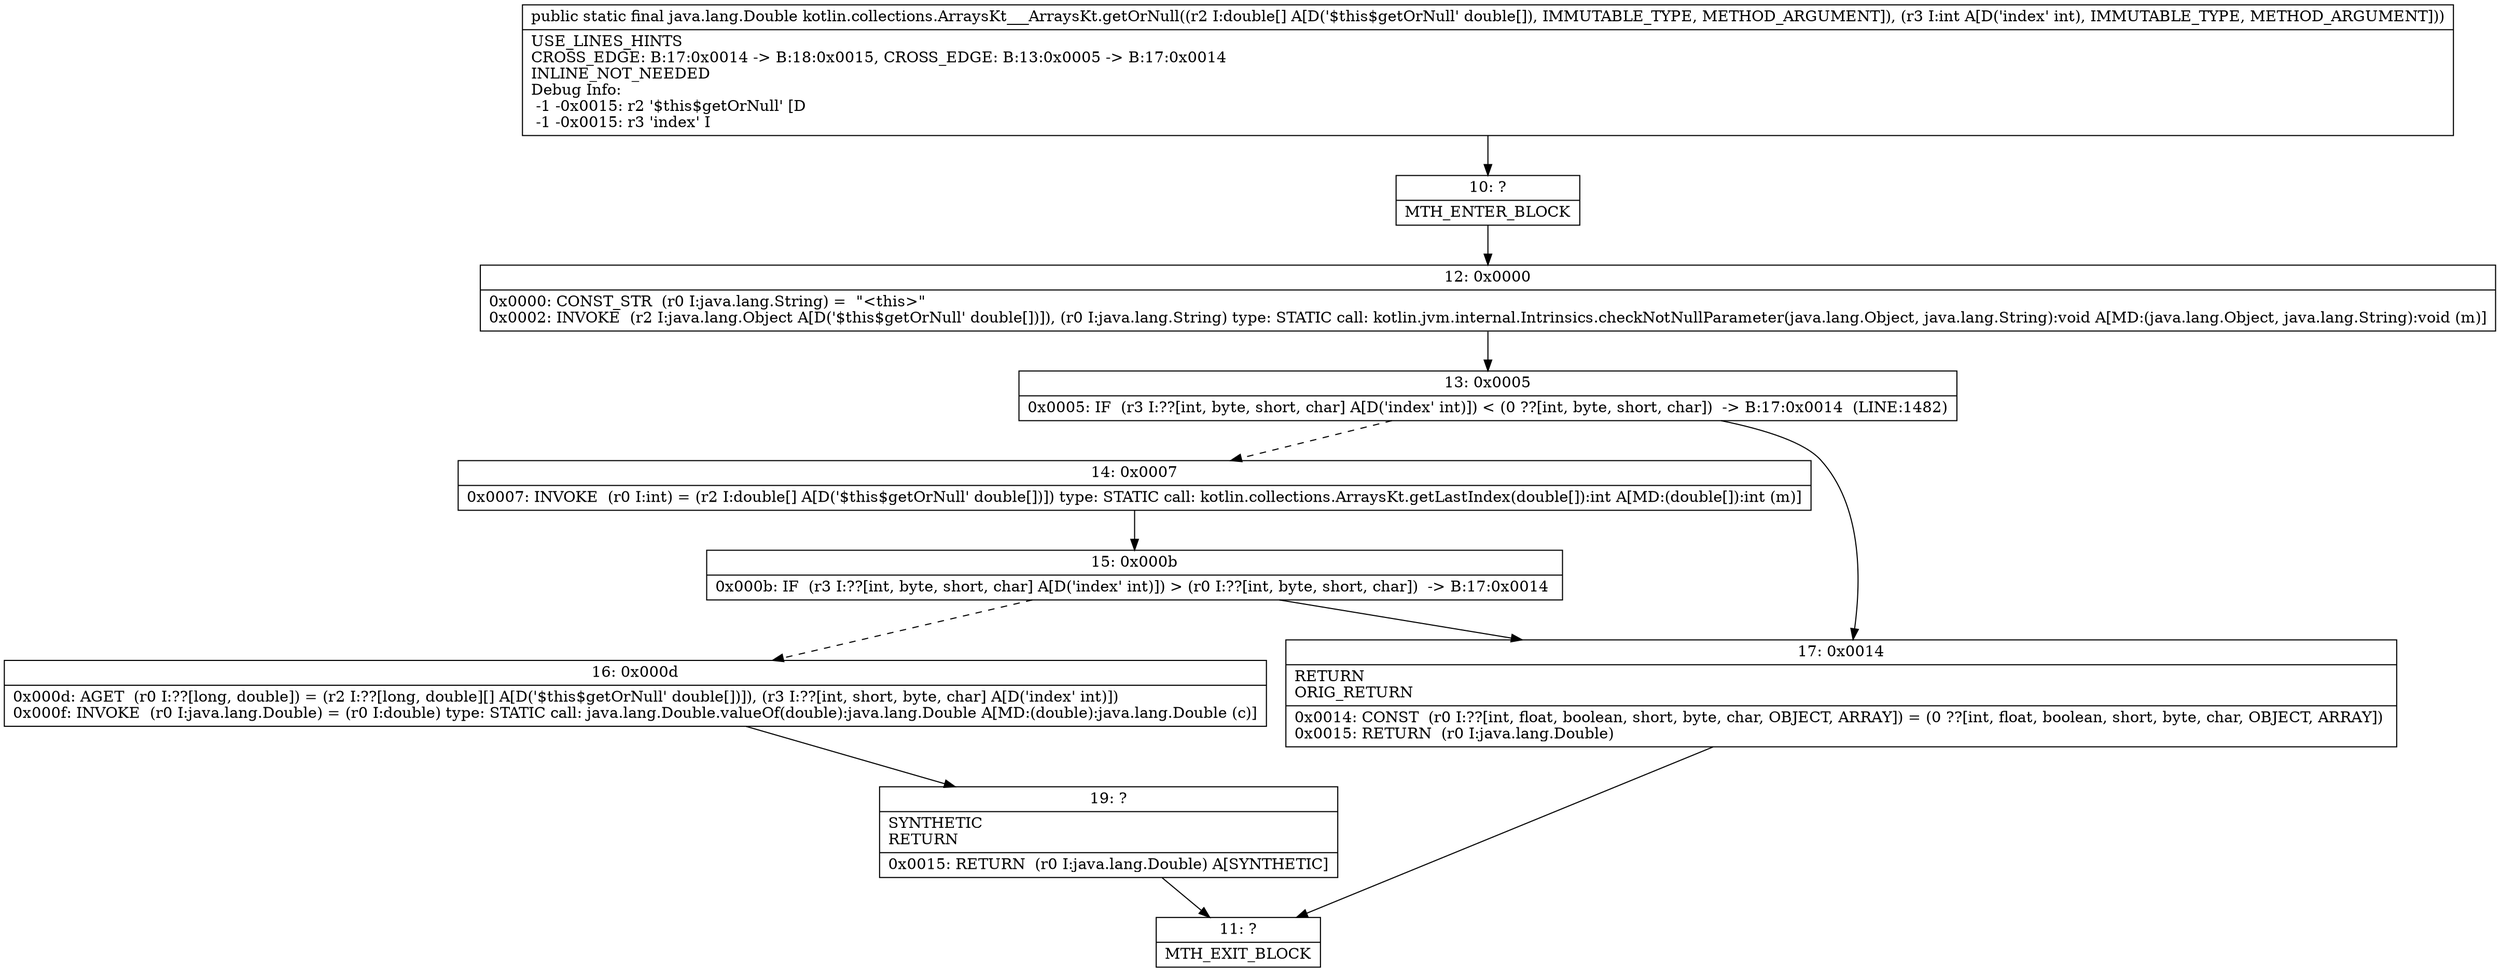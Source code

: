 digraph "CFG forkotlin.collections.ArraysKt___ArraysKt.getOrNull([DI)Ljava\/lang\/Double;" {
Node_10 [shape=record,label="{10\:\ ?|MTH_ENTER_BLOCK\l}"];
Node_12 [shape=record,label="{12\:\ 0x0000|0x0000: CONST_STR  (r0 I:java.lang.String) =  \"\<this\>\" \l0x0002: INVOKE  (r2 I:java.lang.Object A[D('$this$getOrNull' double[])]), (r0 I:java.lang.String) type: STATIC call: kotlin.jvm.internal.Intrinsics.checkNotNullParameter(java.lang.Object, java.lang.String):void A[MD:(java.lang.Object, java.lang.String):void (m)]\l}"];
Node_13 [shape=record,label="{13\:\ 0x0005|0x0005: IF  (r3 I:??[int, byte, short, char] A[D('index' int)]) \< (0 ??[int, byte, short, char])  \-\> B:17:0x0014  (LINE:1482)\l}"];
Node_14 [shape=record,label="{14\:\ 0x0007|0x0007: INVOKE  (r0 I:int) = (r2 I:double[] A[D('$this$getOrNull' double[])]) type: STATIC call: kotlin.collections.ArraysKt.getLastIndex(double[]):int A[MD:(double[]):int (m)]\l}"];
Node_15 [shape=record,label="{15\:\ 0x000b|0x000b: IF  (r3 I:??[int, byte, short, char] A[D('index' int)]) \> (r0 I:??[int, byte, short, char])  \-\> B:17:0x0014 \l}"];
Node_16 [shape=record,label="{16\:\ 0x000d|0x000d: AGET  (r0 I:??[long, double]) = (r2 I:??[long, double][] A[D('$this$getOrNull' double[])]), (r3 I:??[int, short, byte, char] A[D('index' int)]) \l0x000f: INVOKE  (r0 I:java.lang.Double) = (r0 I:double) type: STATIC call: java.lang.Double.valueOf(double):java.lang.Double A[MD:(double):java.lang.Double (c)]\l}"];
Node_19 [shape=record,label="{19\:\ ?|SYNTHETIC\lRETURN\l|0x0015: RETURN  (r0 I:java.lang.Double) A[SYNTHETIC]\l}"];
Node_11 [shape=record,label="{11\:\ ?|MTH_EXIT_BLOCK\l}"];
Node_17 [shape=record,label="{17\:\ 0x0014|RETURN\lORIG_RETURN\l|0x0014: CONST  (r0 I:??[int, float, boolean, short, byte, char, OBJECT, ARRAY]) = (0 ??[int, float, boolean, short, byte, char, OBJECT, ARRAY]) \l0x0015: RETURN  (r0 I:java.lang.Double) \l}"];
MethodNode[shape=record,label="{public static final java.lang.Double kotlin.collections.ArraysKt___ArraysKt.getOrNull((r2 I:double[] A[D('$this$getOrNull' double[]), IMMUTABLE_TYPE, METHOD_ARGUMENT]), (r3 I:int A[D('index' int), IMMUTABLE_TYPE, METHOD_ARGUMENT]))  | USE_LINES_HINTS\lCROSS_EDGE: B:17:0x0014 \-\> B:18:0x0015, CROSS_EDGE: B:13:0x0005 \-\> B:17:0x0014\lINLINE_NOT_NEEDED\lDebug Info:\l  \-1 \-0x0015: r2 '$this$getOrNull' [D\l  \-1 \-0x0015: r3 'index' I\l}"];
MethodNode -> Node_10;Node_10 -> Node_12;
Node_12 -> Node_13;
Node_13 -> Node_14[style=dashed];
Node_13 -> Node_17;
Node_14 -> Node_15;
Node_15 -> Node_16[style=dashed];
Node_15 -> Node_17;
Node_16 -> Node_19;
Node_19 -> Node_11;
Node_17 -> Node_11;
}

